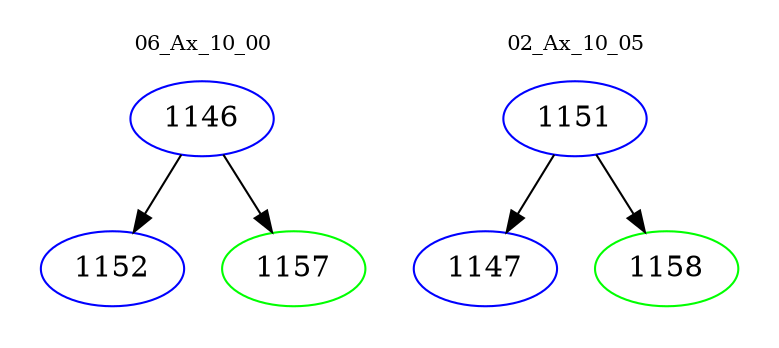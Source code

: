 digraph{
subgraph cluster_0 {
color = white
label = "06_Ax_10_00";
fontsize=10;
T0_1146 [label="1146", color="blue"]
T0_1146 -> T0_1152 [color="black"]
T0_1152 [label="1152", color="blue"]
T0_1146 -> T0_1157 [color="black"]
T0_1157 [label="1157", color="green"]
}
subgraph cluster_1 {
color = white
label = "02_Ax_10_05";
fontsize=10;
T1_1151 [label="1151", color="blue"]
T1_1151 -> T1_1147 [color="black"]
T1_1147 [label="1147", color="blue"]
T1_1151 -> T1_1158 [color="black"]
T1_1158 [label="1158", color="green"]
}
}
